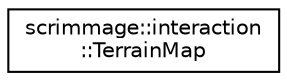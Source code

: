 digraph "Graphical Class Hierarchy"
{
 // LATEX_PDF_SIZE
  edge [fontname="Helvetica",fontsize="10",labelfontname="Helvetica",labelfontsize="10"];
  node [fontname="Helvetica",fontsize="10",shape=record];
  rankdir="LR";
  Node0 [label="scrimmage::interaction\l::TerrainMap",height=0.2,width=0.4,color="black", fillcolor="white", style="filled",URL="$classscrimmage_1_1interaction_1_1TerrainMap.html",tooltip=" "];
}
